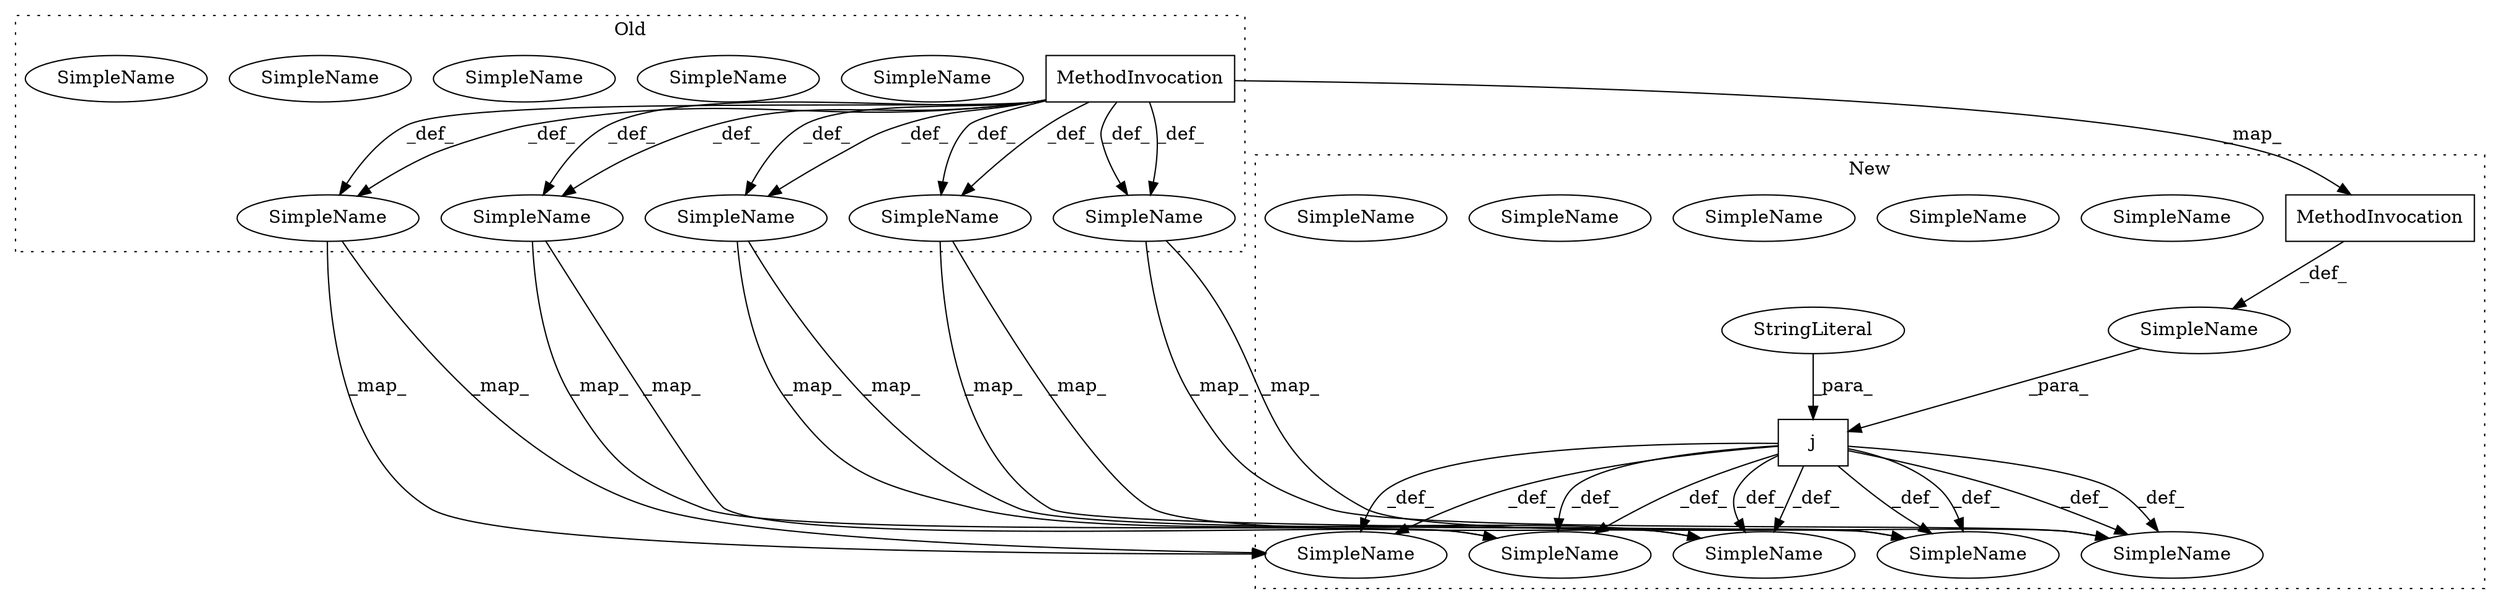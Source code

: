 digraph G {
subgraph cluster0 {
1 [label="MethodInvocation" a="32" s="3840,3853" l="4,1" shape="box"];
5 [label="SimpleName" a="42" s="4354" l="3" shape="ellipse"];
6 [label="SimpleName" a="42" s="3951" l="8" shape="ellipse"];
7 [label="SimpleName" a="42" s="4023" l="3" shape="ellipse"];
8 [label="SimpleName" a="42" s="3790" l="8" shape="ellipse"];
10 [label="SimpleName" a="42" s="4354" l="3" shape="ellipse"];
11 [label="SimpleName" a="42" s="4140" l="3" shape="ellipse"];
12 [label="SimpleName" a="42" s="4140" l="3" shape="ellipse"];
15 [label="SimpleName" a="42" s="3790" l="8" shape="ellipse"];
16 [label="SimpleName" a="42" s="3951" l="8" shape="ellipse"];
17 [label="SimpleName" a="42" s="4023" l="3" shape="ellipse"];
label = "Old";
style="dotted";
}
subgraph cluster1 {
2 [label="MethodInvocation" a="32" s="3989,4002" l="4,1" shape="box"];
3 [label="SimpleName" a="42" s="4179" l="3" shape="ellipse"];
4 [label="SimpleName" a="42" s="4179" l="3" shape="ellipse"];
9 [label="SimpleName" a="42" s="4120" l="8" shape="ellipse"];
13 [label="SimpleName" a="42" s="3889" l="8" shape="ellipse"];
14 [label="SimpleName" a="42" s="4283" l="3" shape="ellipse"];
18 [label="SimpleName" a="42" s="4497" l="3" shape="ellipse"];
19 [label="SimpleName" a="42" s="4497" l="3" shape="ellipse"];
20 [label="SimpleName" a="42" s="3889" l="8" shape="ellipse"];
21 [label="SimpleName" a="42" s="4120" l="8" shape="ellipse"];
22 [label="SimpleName" a="42" s="" l="" shape="ellipse"];
23 [label="SimpleName" a="42" s="4283" l="3" shape="ellipse"];
24 [label="StringLiteral" a="45" s="3970" l="6" shape="ellipse"];
25 [label="j" a="106" s="3970" l="33" shape="box"];
label = "New";
style="dotted";
}
1 -> 8 [label="_def_"];
1 -> 17 [label="_def_"];
1 -> 2 [label="_map_"];
1 -> 5 [label="_def_"];
1 -> 6 [label="_def_"];
1 -> 12 [label="_def_"];
1 -> 5 [label="_def_"];
1 -> 8 [label="_def_"];
1 -> 12 [label="_def_"];
1 -> 6 [label="_def_"];
1 -> 17 [label="_def_"];
2 -> 22 [label="_def_"];
5 -> 19 [label="_map_"];
5 -> 19 [label="_map_"];
6 -> 9 [label="_map_"];
6 -> 9 [label="_map_"];
8 -> 20 [label="_map_"];
8 -> 20 [label="_map_"];
12 -> 23 [label="_map_"];
12 -> 23 [label="_map_"];
17 -> 4 [label="_map_"];
17 -> 4 [label="_map_"];
22 -> 25 [label="_para_"];
24 -> 25 [label="_para_"];
25 -> 23 [label="_def_"];
25 -> 19 [label="_def_"];
25 -> 4 [label="_def_"];
25 -> 4 [label="_def_"];
25 -> 20 [label="_def_"];
25 -> 19 [label="_def_"];
25 -> 9 [label="_def_"];
25 -> 9 [label="_def_"];
25 -> 23 [label="_def_"];
25 -> 20 [label="_def_"];
}